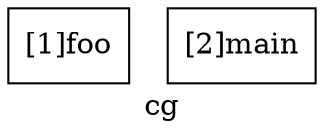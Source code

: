 digraph "cg"{
	label="cg";


	// Define the nodes
	N1 [shape=rectangle, color=black,label="[1]foo"];
	N2 [shape=rectangle, color=black,label="[2]main"];


	// Define the edges
}

